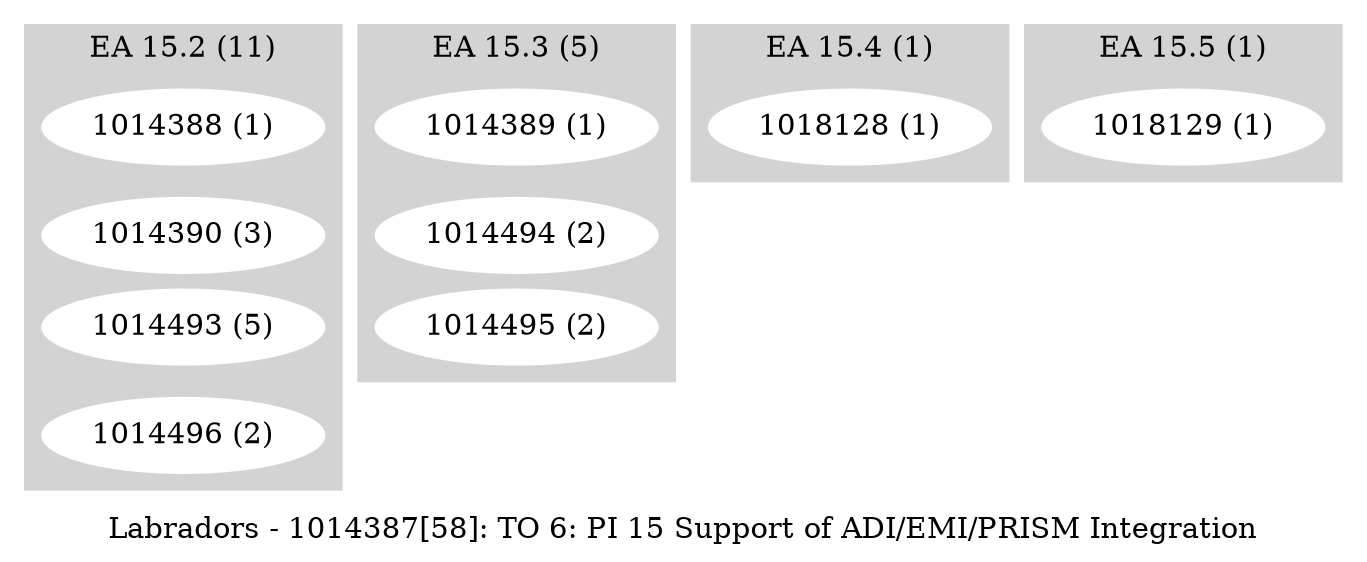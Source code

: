 digraph G {
    label = "Labradors - 1014387[58]: TO 6: PI 15 Support of ADI/EMI/PRISM Integration";
    ranksep = .1
    subgraph cluster_1 {
        style=filled;
        color=lightgrey;
        node [style=filled,color=white];
        "1014388 (1)" ->       
        "1014390 (3)" ->       
        "1014493 (5)" ->       
        "1014496 (2)"
        [style=invis];
        label = "EA 15.2 (11)";
    }
    subgraph cluster_2 {
        style=filled;
        color=lightgrey;
        node [style=filled,color=white];
        "1014389 (1)" ->       
        "1014494 (2)" ->       
        "1014495 (2)"
        [style=invis];
        label = "EA 15.3 (5)";
    }
    subgraph cluster_3 {
        style=filled;
        color=lightgrey;
        node [style=filled,color=white];
        "1018128 (1)"
        ;
        label = "EA 15.4 (1)";
    }
    subgraph cluster_4 {
        style=filled;
        color=lightgrey;
        node [style=filled,color=white];
        "1018129 (1)"
        ;
        label = "EA 15.5 (1)";
    }
}
